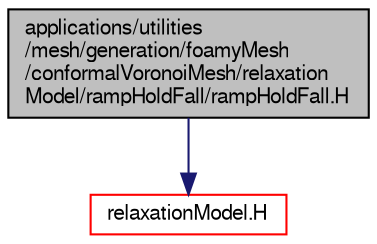 digraph "applications/utilities/mesh/generation/foamyMesh/conformalVoronoiMesh/relaxationModel/rampHoldFall/rampHoldFall.H"
{
  bgcolor="transparent";
  edge [fontname="FreeSans",fontsize="10",labelfontname="FreeSans",labelfontsize="10"];
  node [fontname="FreeSans",fontsize="10",shape=record];
  Node1 [label="applications/utilities\l/mesh/generation/foamyMesh\l/conformalVoronoiMesh/relaxation\lModel/rampHoldFall/rampHoldFall.H",height=0.2,width=0.4,color="black", fillcolor="grey75", style="filled" fontcolor="black"];
  Node1 -> Node2 [color="midnightblue",fontsize="10",style="solid",fontname="FreeSans"];
  Node2 [label="relaxationModel.H",height=0.2,width=0.4,color="red",URL="$a03710.html"];
}
